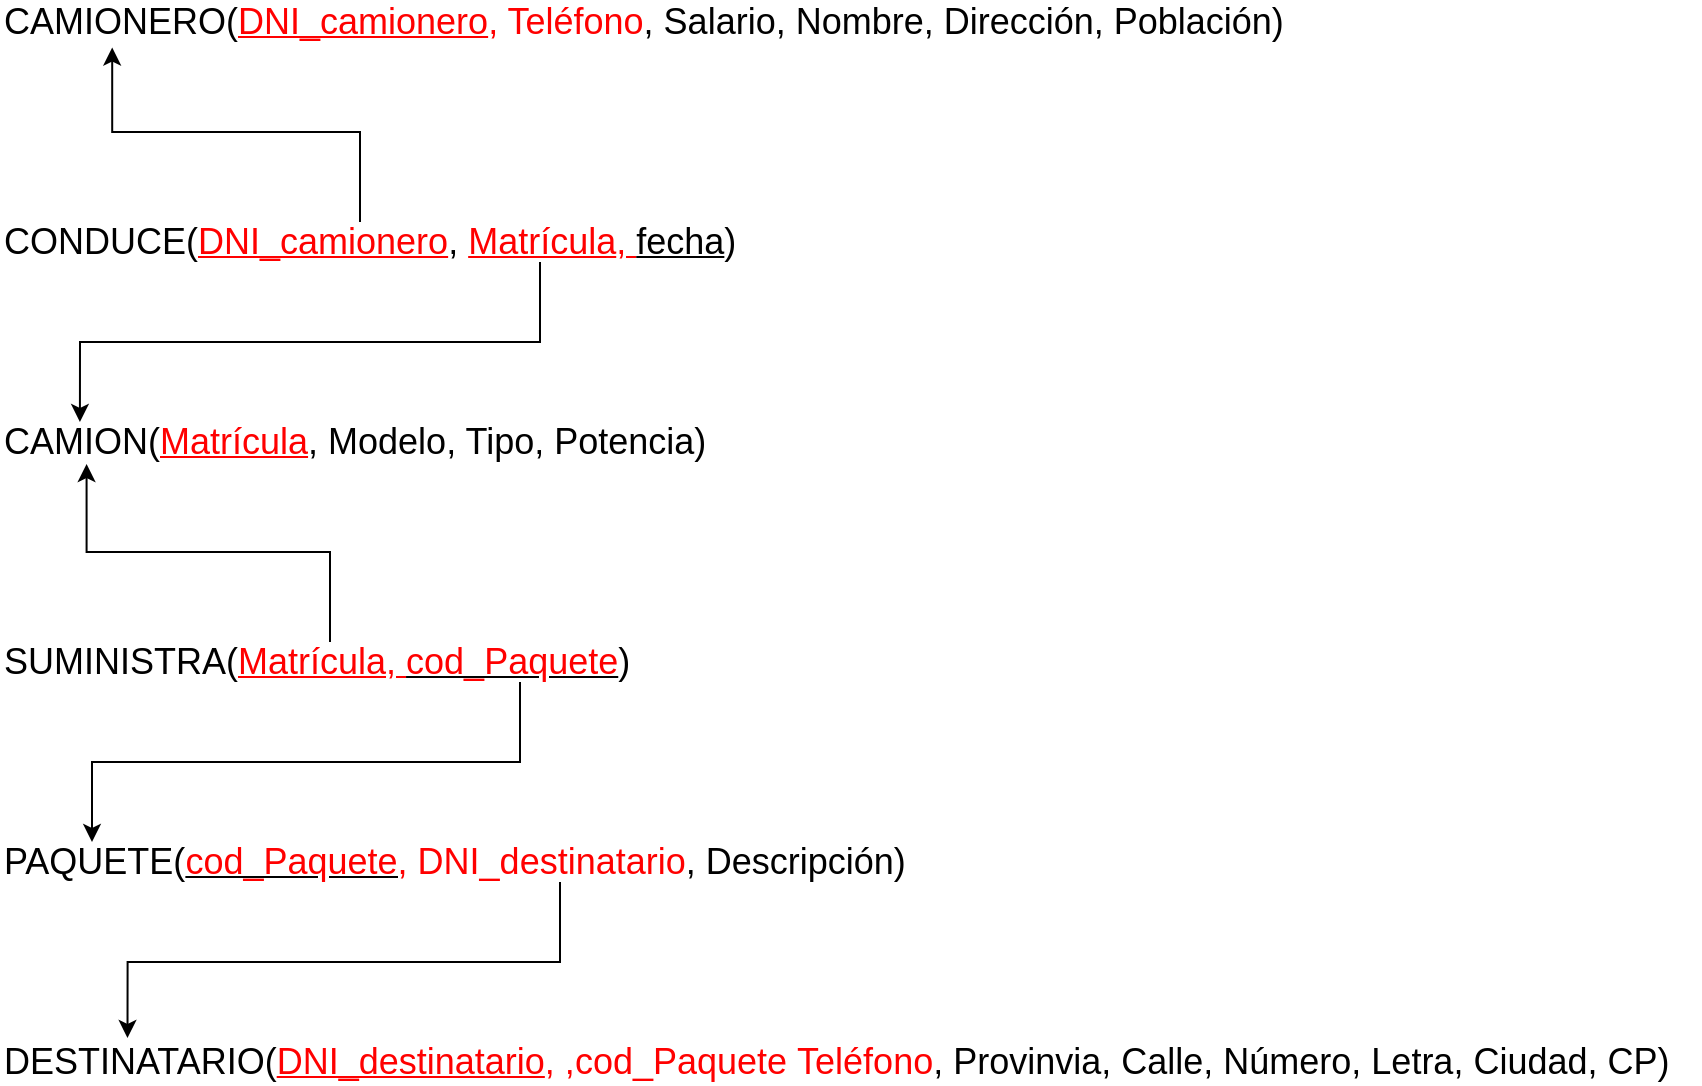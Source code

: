 <mxfile version="14.5.1" type="device"><diagram id="28vQ3maWdhf1ncLlc9YL" name="Página-1"><mxGraphModel dx="1086" dy="798" grid="1" gridSize="10" guides="1" tooltips="1" connect="1" arrows="1" fold="1" page="1" pageScale="1" pageWidth="1500" pageHeight="1500" math="0" shadow="0"><root><mxCell id="0"/><mxCell id="1" parent="0"/><mxCell id="PRMVQLTPoJmxzzB17l4E-1" value="&lt;font style=&quot;font-size: 18px&quot;&gt;CAMIONERO(&lt;font color=&quot;#ff0000&quot;&gt;&lt;u&gt;DNI_camionero&lt;/u&gt;, Teléfono&lt;/font&gt;, Salario, Nombre, Dirección, Población)&lt;/font&gt;" style="text;html=1;align=left;verticalAlign=middle;resizable=0;points=[];autosize=1;" vertex="1" parent="1"><mxGeometry x="280" y="90" width="660" height="20" as="geometry"/></mxCell><mxCell id="PRMVQLTPoJmxzzB17l4E-15" style="edgeStyle=orthogonalEdgeStyle;rounded=0;orthogonalLoop=1;jettySize=auto;html=1;entryX=0.085;entryY=1.138;entryDx=0;entryDy=0;entryPerimeter=0;" edge="1" parent="1" source="PRMVQLTPoJmxzzB17l4E-4" target="PRMVQLTPoJmxzzB17l4E-1"><mxGeometry relative="1" as="geometry"><Array as="points"><mxPoint x="460" y="155"/><mxPoint x="336" y="155"/></Array></mxGeometry></mxCell><mxCell id="PRMVQLTPoJmxzzB17l4E-16" style="edgeStyle=orthogonalEdgeStyle;rounded=0;orthogonalLoop=1;jettySize=auto;html=1;entryX=0.108;entryY=0;entryDx=0;entryDy=0;entryPerimeter=0;" edge="1" parent="1" source="PRMVQLTPoJmxzzB17l4E-4" target="PRMVQLTPoJmxzzB17l4E-13"><mxGeometry relative="1" as="geometry"><Array as="points"><mxPoint x="550" y="260"/><mxPoint x="320" y="260"/></Array></mxGeometry></mxCell><mxCell id="PRMVQLTPoJmxzzB17l4E-4" value="&lt;font style=&quot;font-size: 18px&quot;&gt;CONDUCE(&lt;u style=&quot;color: rgb(255 , 0 , 0)&quot;&gt;DNI_camionero&lt;/u&gt;,&amp;nbsp;&lt;u style=&quot;color: rgb(255 , 0 , 0)&quot;&gt;Matrícula&lt;/u&gt;&lt;u style=&quot;color: rgb(255 , 0 , 0)&quot;&gt;, &lt;/u&gt;&lt;u&gt;fecha&lt;/u&gt;)&lt;/font&gt;" style="text;html=1;align=left;verticalAlign=middle;resizable=0;points=[];autosize=1;" vertex="1" parent="1"><mxGeometry x="280" y="200" width="380" height="20" as="geometry"/></mxCell><mxCell id="PRMVQLTPoJmxzzB17l4E-18" style="edgeStyle=orthogonalEdgeStyle;rounded=0;orthogonalLoop=1;jettySize=auto;html=1;entryX=0.117;entryY=1.05;entryDx=0;entryDy=0;entryPerimeter=0;" edge="1" parent="1" source="PRMVQLTPoJmxzzB17l4E-6" target="PRMVQLTPoJmxzzB17l4E-13"><mxGeometry relative="1" as="geometry"/></mxCell><mxCell id="PRMVQLTPoJmxzzB17l4E-20" style="edgeStyle=orthogonalEdgeStyle;rounded=0;orthogonalLoop=1;jettySize=auto;html=1;" edge="1" parent="1" source="PRMVQLTPoJmxzzB17l4E-6" target="PRMVQLTPoJmxzzB17l4E-11"><mxGeometry relative="1" as="geometry"><Array as="points"><mxPoint x="540" y="470"/><mxPoint x="326" y="470"/></Array></mxGeometry></mxCell><mxCell id="PRMVQLTPoJmxzzB17l4E-6" value="&lt;font style=&quot;font-size: 18px&quot;&gt;SUMINISTRA(&lt;u style=&quot;color: rgb(255 , 0 , 0)&quot;&gt;Matrícula,&amp;nbsp;&lt;/u&gt;&lt;u&gt;&lt;font color=&quot;#ff0000&quot;&gt;cod_Paquete&lt;/font&gt;&lt;/u&gt;)&lt;/font&gt;" style="text;html=1;align=left;verticalAlign=middle;resizable=0;points=[];autosize=1;" vertex="1" parent="1"><mxGeometry x="280" y="410" width="330" height="20" as="geometry"/></mxCell><mxCell id="PRMVQLTPoJmxzzB17l4E-7" value="&lt;font style=&quot;font-size: 18px&quot;&gt;DESTINATARIO(&lt;font color=&quot;#ff0000&quot;&gt;&lt;u&gt;DNI_destinatario&lt;/u&gt;&lt;/font&gt;&lt;font color=&quot;#ff0000&quot;&gt;, ,&lt;/font&gt;&lt;font color=&quot;#ff0000&quot;&gt;cod_Paquete&amp;nbsp;&lt;/font&gt;&lt;font color=&quot;#ff0000&quot;&gt;Teléfono&lt;/font&gt;, Provinvia, Calle, Número, Letra, Ciudad, CP)&lt;/font&gt;" style="text;html=1;align=left;verticalAlign=middle;resizable=0;points=[];autosize=1;" vertex="1" parent="1"><mxGeometry x="280" y="610" width="850" height="20" as="geometry"/></mxCell><mxCell id="PRMVQLTPoJmxzzB17l4E-21" style="edgeStyle=orthogonalEdgeStyle;rounded=0;orthogonalLoop=1;jettySize=auto;html=1;entryX=0.075;entryY=-0.1;entryDx=0;entryDy=0;entryPerimeter=0;" edge="1" parent="1" source="PRMVQLTPoJmxzzB17l4E-11" target="PRMVQLTPoJmxzzB17l4E-7"><mxGeometry relative="1" as="geometry"><Array as="points"><mxPoint x="560" y="570"/><mxPoint x="344" y="570"/></Array></mxGeometry></mxCell><mxCell id="PRMVQLTPoJmxzzB17l4E-11" value="&lt;font style=&quot;font-size: 18px&quot;&gt;PAQUETE(&lt;u&gt;&lt;font color=&quot;#ff0000&quot;&gt;cod_Paquete,&lt;/font&gt;&lt;/u&gt;&amp;nbsp;&lt;font color=&quot;#ff0000&quot;&gt;DNI_destinatario&lt;/font&gt;, Descripción)&lt;/font&gt;" style="text;html=1;align=left;verticalAlign=middle;resizable=0;points=[];autosize=1;" vertex="1" parent="1"><mxGeometry x="280" y="510" width="470" height="20" as="geometry"/></mxCell><mxCell id="PRMVQLTPoJmxzzB17l4E-13" value="&lt;font style=&quot;font-size: 18px&quot;&gt;CAMION(&lt;u style=&quot;color: rgb(255 , 0 , 0)&quot;&gt;Matrícula&lt;/u&gt;, Modelo, Tipo, Potencia)&lt;/font&gt;" style="text;html=1;align=left;verticalAlign=middle;resizable=0;points=[];autosize=1;" vertex="1" parent="1"><mxGeometry x="280" y="300" width="370" height="20" as="geometry"/></mxCell></root></mxGraphModel></diagram></mxfile>